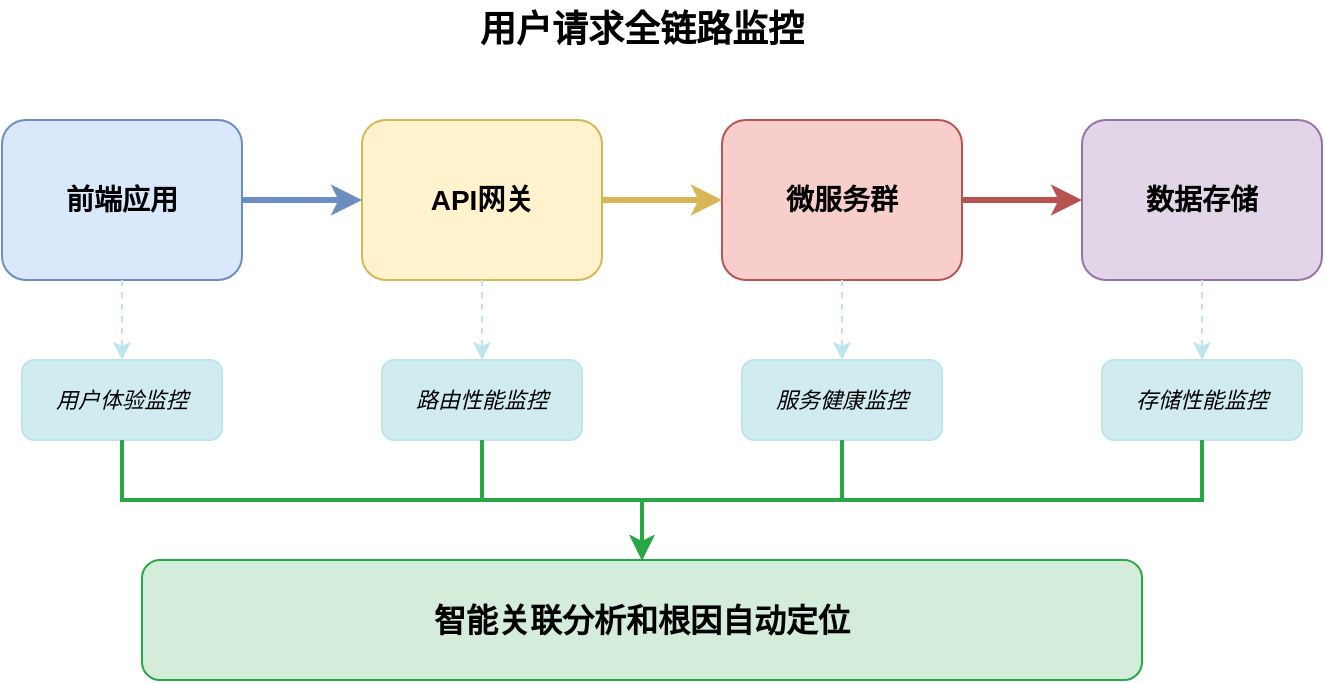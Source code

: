 <?xml version="1.0" encoding="UTF-8"?>
<mxfile version="22.1.11" type="device">
  <diagram name="全链路监控架构" id="full-chain-monitoring">
    <mxGraphModel dx="1422" dy="794" grid="1" gridSize="10" guides="1" tooltips="1" connect="1" arrows="1" fold="1" page="1" pageScale="1" pageWidth="827" pageHeight="1169" math="0" shadow="0">
      <root>
        <mxCell id="0" />
        <mxCell id="1" parent="0" />
        
        <!-- 用户请求全链路标题 -->
        <mxCell id="title" value="用户请求全链路监控" style="text;html=1;strokeColor=none;fillColor=none;align=center;verticalAlign=middle;whiteSpace=wrap;rounded=0;fontSize=18;fontStyle=1;" parent="1" vertex="1">
          <mxGeometry x="300" y="40" width="200" height="30" as="geometry" />
        </mxCell>
        
        <!-- 前端应用 -->
        <mxCell id="frontend" value="前端应用" style="rounded=1;whiteSpace=wrap;html=1;fillColor=#dae8fc;strokeColor=#6c8ebf;fontSize=14;fontStyle=1;" parent="1" vertex="1">
          <mxGeometry x="80" y="100" width="120" height="80" as="geometry" />
        </mxCell>
        
        <!-- API网关 -->
        <mxCell id="api-gateway" value="API网关" style="rounded=1;whiteSpace=wrap;html=1;fillColor=#fff2cc;strokeColor=#d6b656;fontSize=14;fontStyle=1;" parent="1" vertex="1">
          <mxGeometry x="260" y="100" width="120" height="80" as="geometry" />
        </mxCell>
        
        <!-- 微服务群 -->
        <mxCell id="microservices" value="微服务群" style="rounded=1;whiteSpace=wrap;html=1;fillColor=#f8cecc;strokeColor=#b85450;fontSize=14;fontStyle=1;" parent="1" vertex="1">
          <mxGeometry x="440" y="100" width="120" height="80" as="geometry" />
        </mxCell>
        
        <!-- 数据存储 -->
        <mxCell id="data-storage" value="数据存储" style="rounded=1;whiteSpace=wrap;html=1;fillColor=#e1d5e7;strokeColor=#9673a6;fontSize=14;fontStyle=1;" parent="1" vertex="1">
          <mxGeometry x="620" y="100" width="120" height="80" as="geometry" />
        </mxCell>
        
        <!-- 业务流程箭头 -->
        <mxCell id="flow1" value="" style="edgeStyle=orthogonalEdgeStyle;rounded=0;orthogonalLoop=1;jettySize=auto;html=1;strokeWidth=3;fillColor=#dae8fc;strokeColor=#6c8ebf;" parent="1" source="frontend" target="api-gateway" edge="1">
          <mxGeometry relative="1" as="geometry" />
        </mxCell>
        
        <mxCell id="flow2" value="" style="edgeStyle=orthogonalEdgeStyle;rounded=0;orthogonalLoop=1;jettySize=auto;html=1;strokeWidth=3;fillColor=#fff2cc;strokeColor=#d6b656;" parent="1" source="api-gateway" target="microservices" edge="1">
          <mxGeometry relative="1" as="geometry" />
        </mxCell>
        
        <mxCell id="flow3" value="" style="edgeStyle=orthogonalEdgeStyle;rounded=0;orthogonalLoop=1;jettySize=auto;html=1;strokeWidth=3;fillColor=#f8cecc;strokeColor=#b85450;" parent="1" source="microservices" target="data-storage" edge="1">
          <mxGeometry relative="1" as="geometry" />
        </mxCell>
        
        <!-- 监控层 -->
        <mxCell id="monitor1" value="用户体验监控" style="rounded=1;whiteSpace=wrap;html=1;fillColor=#d1ecf1;strokeColor=#bee5eb;fontSize=11;fontStyle=2;" parent="1" vertex="1">
          <mxGeometry x="90" y="220" width="100" height="40" as="geometry" />
        </mxCell>
        
        <mxCell id="monitor2" value="路由性能监控" style="rounded=1;whiteSpace=wrap;html=1;fillColor=#d1ecf1;strokeColor=#bee5eb;fontSize=11;fontStyle=2;" parent="1" vertex="1">
          <mxGeometry x="270" y="220" width="100" height="40" as="geometry" />
        </mxCell>
        
        <mxCell id="monitor3" value="服务健康监控" style="rounded=1;whiteSpace=wrap;html=1;fillColor=#d1ecf1;strokeColor=#bee5eb;fontSize=11;fontStyle=2;" parent="1" vertex="1">
          <mxGeometry x="450" y="220" width="100" height="40" as="geometry" />
        </mxCell>
        
        <mxCell id="monitor4" value="存储性能监控" style="rounded=1;whiteSpace=wrap;html=1;fillColor=#d1ecf1;strokeColor=#bee5eb;fontSize=11;fontStyle=2;" parent="1" vertex="1">
          <mxGeometry x="630" y="220" width="100" height="40" as="geometry" />
        </mxCell>
        
        <!-- 监控连接线 -->
        <mxCell id="monitor-flow1" value="" style="edgeStyle=orthogonalEdgeStyle;rounded=0;orthogonalLoop=1;jettySize=auto;html=1;strokeWidth=1;fillColor=#d1ecf1;strokeColor=#bee5eb;dashed=1;" parent="1" source="frontend" target="monitor1" edge="1">
          <mxGeometry relative="1" as="geometry" />
        </mxCell>
        
        <mxCell id="monitor-flow2" value="" style="edgeStyle=orthogonalEdgeStyle;rounded=0;orthogonalLoop=1;jettySize=auto;html=1;strokeWidth=1;fillColor=#d1ecf1;strokeColor=#bee5eb;dashed=1;" parent="1" source="api-gateway" target="monitor2" edge="1">
          <mxGeometry relative="1" as="geometry" />
        </mxCell>
        
        <mxCell id="monitor-flow3" value="" style="edgeStyle=orthogonalEdgeStyle;rounded=0;orthogonalLoop=1;jettySize=auto;html=1;strokeWidth=1;fillColor=#d1ecf1;strokeColor=#bee5eb;dashed=1;" parent="1" source="microservices" target="monitor3" edge="1">
          <mxGeometry relative="1" as="geometry" />
        </mxCell>
        
        <mxCell id="monitor-flow4" value="" style="edgeStyle=orthogonalEdgeStyle;rounded=0;orthogonalLoop=1;jettySize=auto;html=1;strokeWidth=1;fillColor=#d1ecf1;strokeColor=#bee5eb;dashed=1;" parent="1" source="data-storage" target="monitor4" edge="1">
          <mxGeometry relative="1" as="geometry" />
        </mxCell>
        
        <!-- 智能分析层 -->
        <mxCell id="intelligent-analysis" value="智能关联分析和根因自动定位" style="rounded=1;whiteSpace=wrap;html=1;fillColor=#d4edda;strokeColor=#28a745;fontSize=16;fontStyle=1;" parent="1" vertex="1">
          <mxGeometry x="150" y="320" width="500" height="60" as="geometry" />
        </mxCell>
        
        <!-- 汇聚箭头 -->
        <mxCell id="analysis-flow1" value="" style="edgeStyle=orthogonalEdgeStyle;rounded=0;orthogonalLoop=1;jettySize=auto;html=1;strokeWidth=2;fillColor=#d4edda;strokeColor=#28a745;" parent="1" source="monitor1" target="intelligent-analysis" edge="1">
          <mxGeometry relative="1" as="geometry" />
        </mxCell>
        
        <mxCell id="analysis-flow2" value="" style="edgeStyle=orthogonalEdgeStyle;rounded=0;orthogonalLoop=1;jettySize=auto;html=1;strokeWidth=2;fillColor=#d4edda;strokeColor=#28a745;" parent="1" source="monitor2" target="intelligent-analysis" edge="1">
          <mxGeometry relative="1" as="geometry" />
        </mxCell>
        
        <mxCell id="analysis-flow3" value="" style="edgeStyle=orthogonalEdgeStyle;rounded=0;orthogonalLoop=1;jettySize=auto;html=1;strokeWidth=2;fillColor=#d4edda;strokeColor=#28a745;" parent="1" source="monitor3" target="intelligent-analysis" edge="1">
          <mxGeometry relative="1" as="geometry" />
        </mxCell>
        
        <mxCell id="analysis-flow4" value="" style="edgeStyle=orthogonalEdgeStyle;rounded=0;orthogonalLoop=1;jettySize=auto;html=1;strokeWidth=2;fillColor=#d4edda;strokeColor=#28a745;" parent="1" source="monitor4" target="intelligent-analysis" edge="1">
          <mxGeometry relative="1" as="geometry" />
        </mxCell>
        
      </root>
    </mxGraphModel>
  </diagram>
</mxfile>
